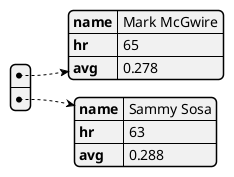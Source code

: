 {
  "sha1": "fvaor9fsgpre6qw9uzd53n88nk33xti",
  "insertion": {
    "when": "2024-06-01T09:03:06.775Z",
    "url": "https://forum.plantuml.net/13042/yaml-sequence-of-mappings-doesnt-work-at-top-level?show=13042#q13042",
    "user": "plantuml@gmail.com"
  }
}
@startyaml
  - name: Mark McGwire
    hr:   65
    avg:  0.278
  - name: Sammy Sosa
    hr:   63
    avg:  0.288
@endyaml

